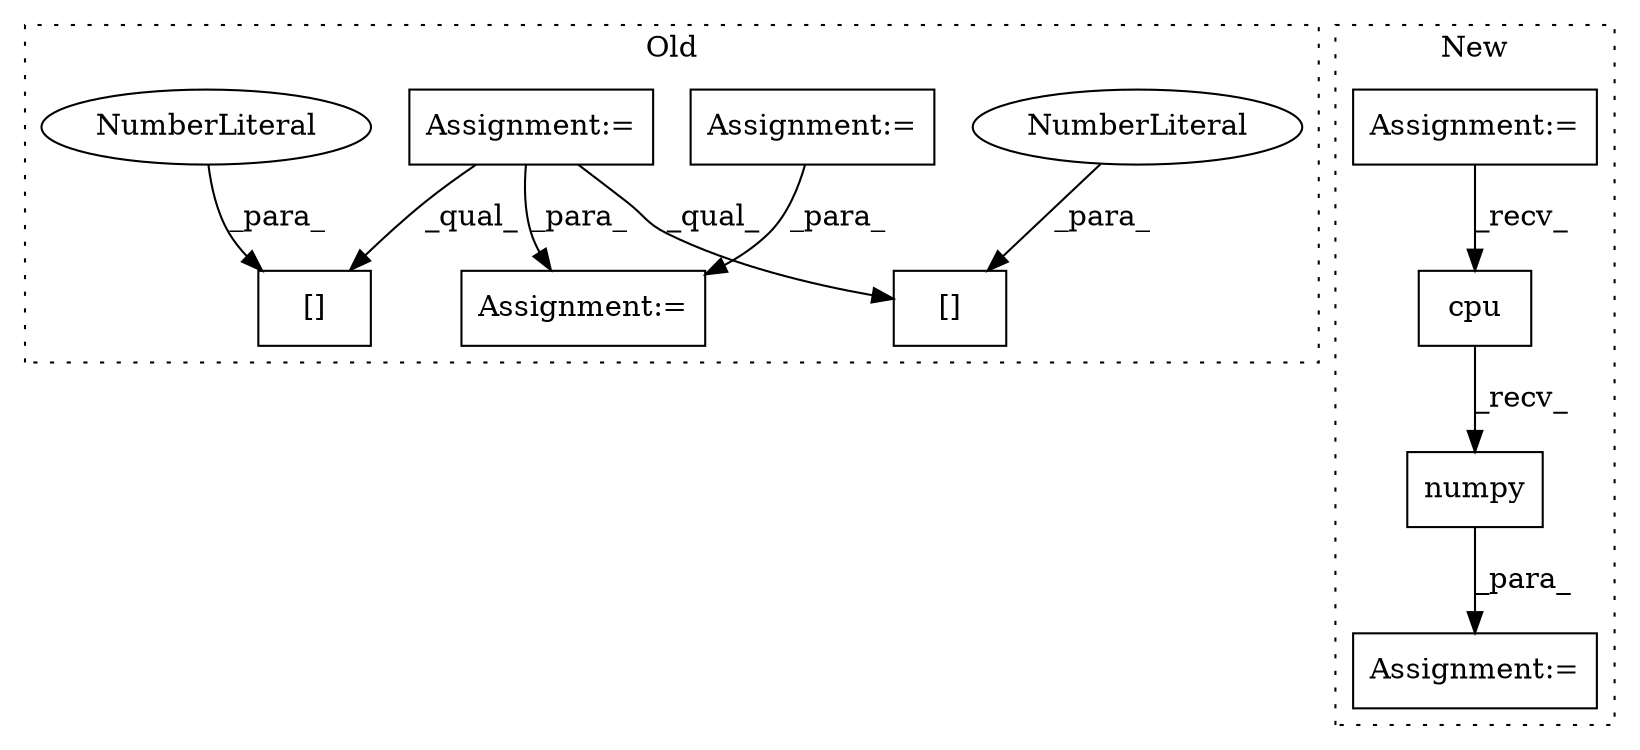 digraph G {
subgraph cluster0 {
1 [label="[]" a="2" s="3582,3594" l="11,1" shape="box"];
5 [label="NumberLiteral" a="34" s="3593" l="1" shape="ellipse"];
7 [label="Assignment:=" a="7" s="3342" l="10" shape="box"];
8 [label="Assignment:=" a="7" s="3572" l="1" shape="box"];
9 [label="[]" a="2" s="3608,3620" l="11,1" shape="box"];
10 [label="NumberLiteral" a="34" s="3619" l="1" shape="ellipse"];
11 [label="Assignment:=" a="7" s="3530" l="1" shape="box"];
label = "Old";
style="dotted";
}
subgraph cluster1 {
2 [label="numpy" a="32" s="3828" l="7" shape="box"];
3 [label="Assignment:=" a="7" s="3764" l="7" shape="box"];
4 [label="Assignment:=" a="7" s="3575" l="1" shape="box"];
6 [label="cpu" a="32" s="3822" l="5" shape="box"];
label = "New";
style="dotted";
}
2 -> 3 [label="_para_"];
4 -> 6 [label="_recv_"];
5 -> 1 [label="_para_"];
6 -> 2 [label="_recv_"];
7 -> 1 [label="_qual_"];
7 -> 8 [label="_para_"];
7 -> 9 [label="_qual_"];
10 -> 9 [label="_para_"];
11 -> 8 [label="_para_"];
}
